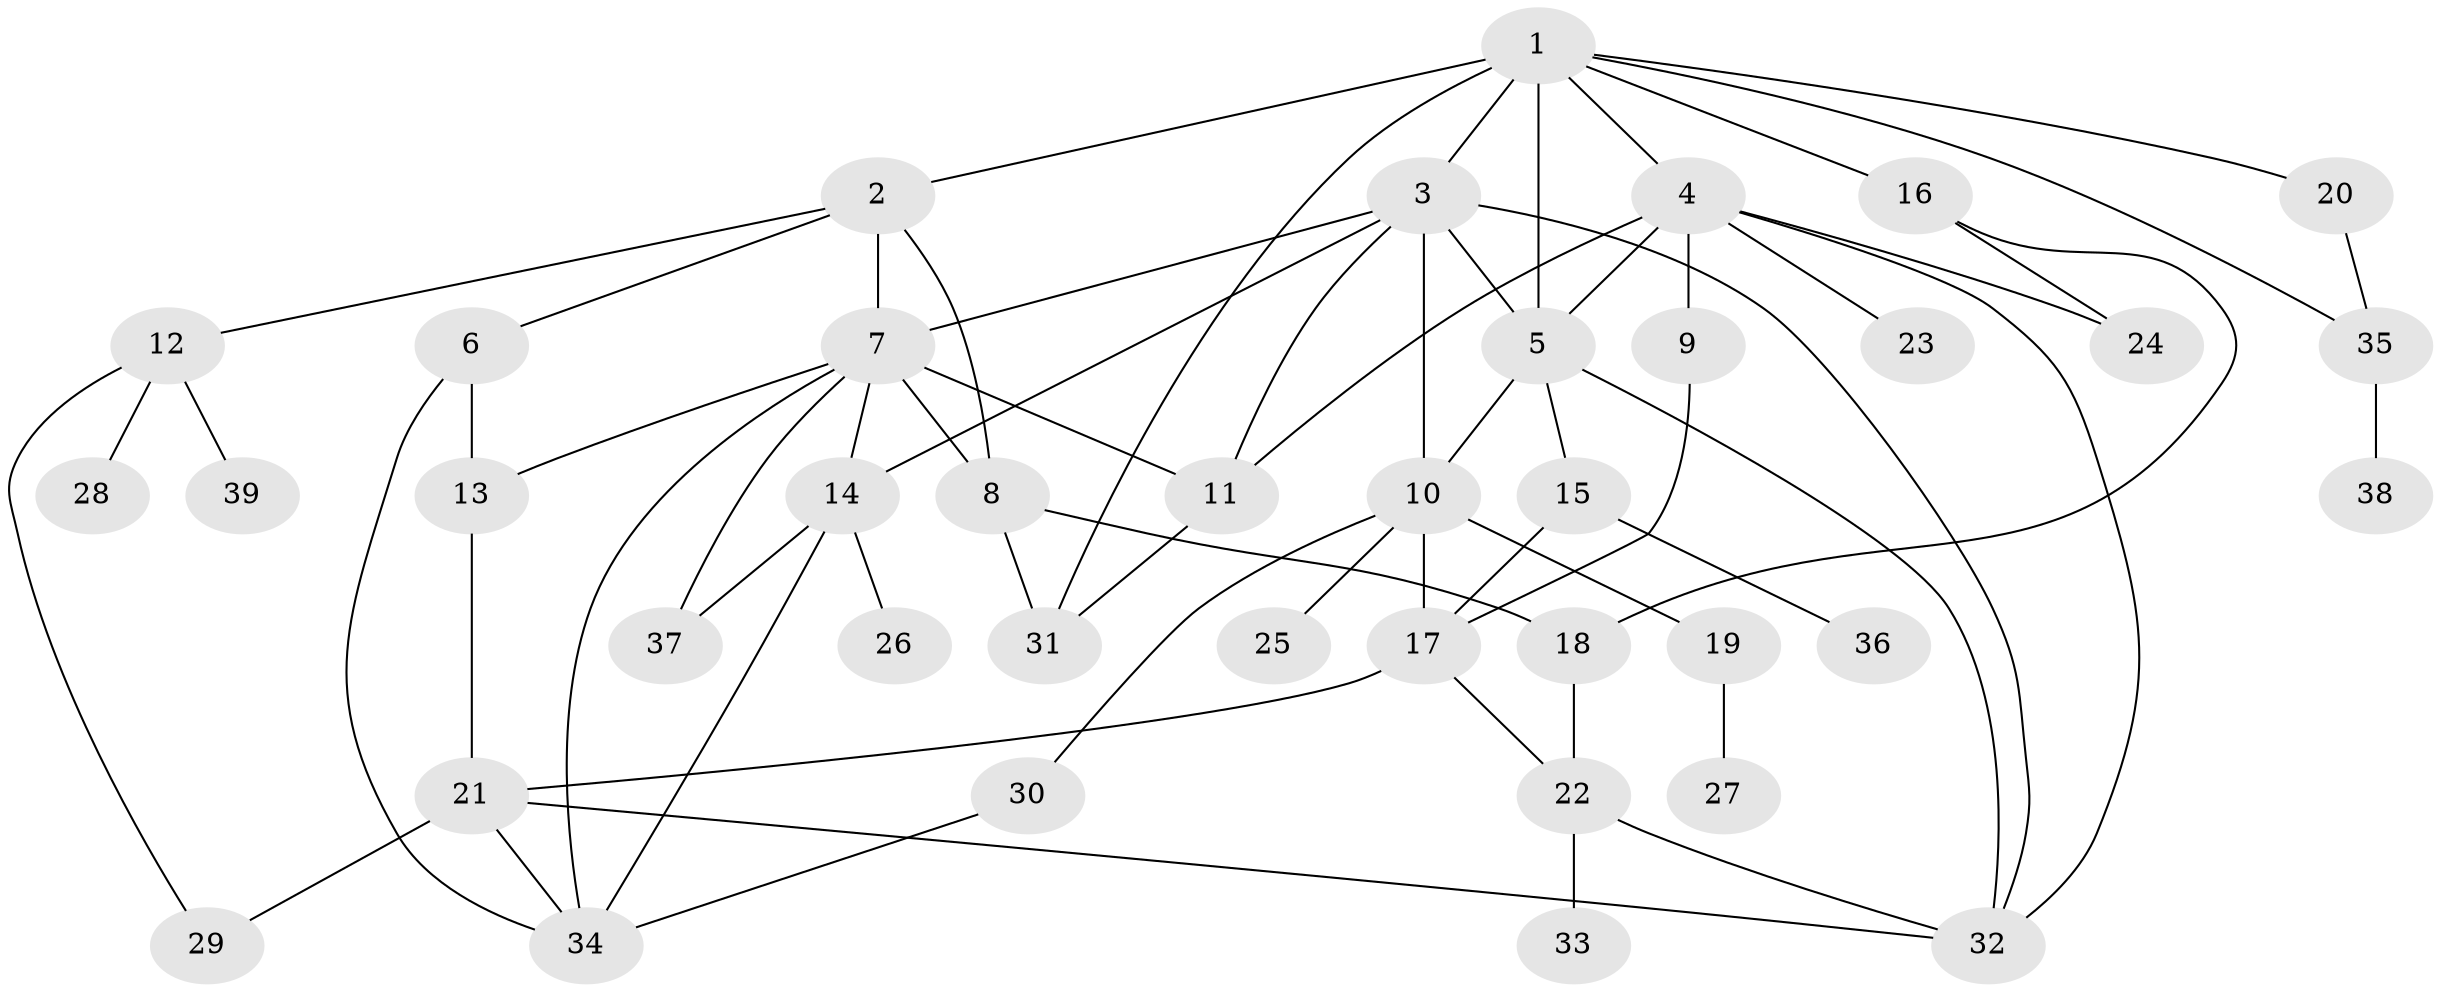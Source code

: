 // original degree distribution, {5: 0.11538461538461539, 6: 0.05128205128205128, 7: 0.02564102564102564, 4: 0.11538461538461539, 3: 0.20512820512820512, 2: 0.21794871794871795, 1: 0.2692307692307692}
// Generated by graph-tools (version 1.1) at 2025/34/03/09/25 02:34:07]
// undirected, 39 vertices, 66 edges
graph export_dot {
graph [start="1"]
  node [color=gray90,style=filled];
  1;
  2;
  3;
  4;
  5;
  6;
  7;
  8;
  9;
  10;
  11;
  12;
  13;
  14;
  15;
  16;
  17;
  18;
  19;
  20;
  21;
  22;
  23;
  24;
  25;
  26;
  27;
  28;
  29;
  30;
  31;
  32;
  33;
  34;
  35;
  36;
  37;
  38;
  39;
  1 -- 2 [weight=1.0];
  1 -- 3 [weight=1.0];
  1 -- 4 [weight=1.0];
  1 -- 5 [weight=3.0];
  1 -- 16 [weight=2.0];
  1 -- 20 [weight=1.0];
  1 -- 31 [weight=1.0];
  1 -- 35 [weight=1.0];
  2 -- 6 [weight=1.0];
  2 -- 7 [weight=1.0];
  2 -- 8 [weight=1.0];
  2 -- 12 [weight=1.0];
  3 -- 5 [weight=1.0];
  3 -- 7 [weight=2.0];
  3 -- 10 [weight=2.0];
  3 -- 11 [weight=1.0];
  3 -- 14 [weight=1.0];
  3 -- 32 [weight=1.0];
  4 -- 5 [weight=1.0];
  4 -- 9 [weight=1.0];
  4 -- 11 [weight=1.0];
  4 -- 23 [weight=1.0];
  4 -- 24 [weight=1.0];
  4 -- 32 [weight=1.0];
  5 -- 10 [weight=1.0];
  5 -- 15 [weight=1.0];
  5 -- 32 [weight=2.0];
  6 -- 13 [weight=1.0];
  6 -- 34 [weight=1.0];
  7 -- 8 [weight=1.0];
  7 -- 11 [weight=2.0];
  7 -- 13 [weight=1.0];
  7 -- 14 [weight=1.0];
  7 -- 34 [weight=1.0];
  7 -- 37 [weight=1.0];
  8 -- 18 [weight=2.0];
  8 -- 31 [weight=1.0];
  9 -- 17 [weight=1.0];
  10 -- 17 [weight=1.0];
  10 -- 19 [weight=1.0];
  10 -- 25 [weight=1.0];
  10 -- 30 [weight=1.0];
  11 -- 31 [weight=1.0];
  12 -- 28 [weight=1.0];
  12 -- 29 [weight=1.0];
  12 -- 39 [weight=1.0];
  13 -- 21 [weight=1.0];
  14 -- 26 [weight=2.0];
  14 -- 34 [weight=1.0];
  14 -- 37 [weight=1.0];
  15 -- 17 [weight=1.0];
  15 -- 36 [weight=1.0];
  16 -- 18 [weight=1.0];
  16 -- 24 [weight=1.0];
  17 -- 21 [weight=2.0];
  17 -- 22 [weight=1.0];
  18 -- 22 [weight=1.0];
  19 -- 27 [weight=1.0];
  20 -- 35 [weight=1.0];
  21 -- 29 [weight=1.0];
  21 -- 32 [weight=1.0];
  21 -- 34 [weight=1.0];
  22 -- 32 [weight=1.0];
  22 -- 33 [weight=1.0];
  30 -- 34 [weight=1.0];
  35 -- 38 [weight=1.0];
}

